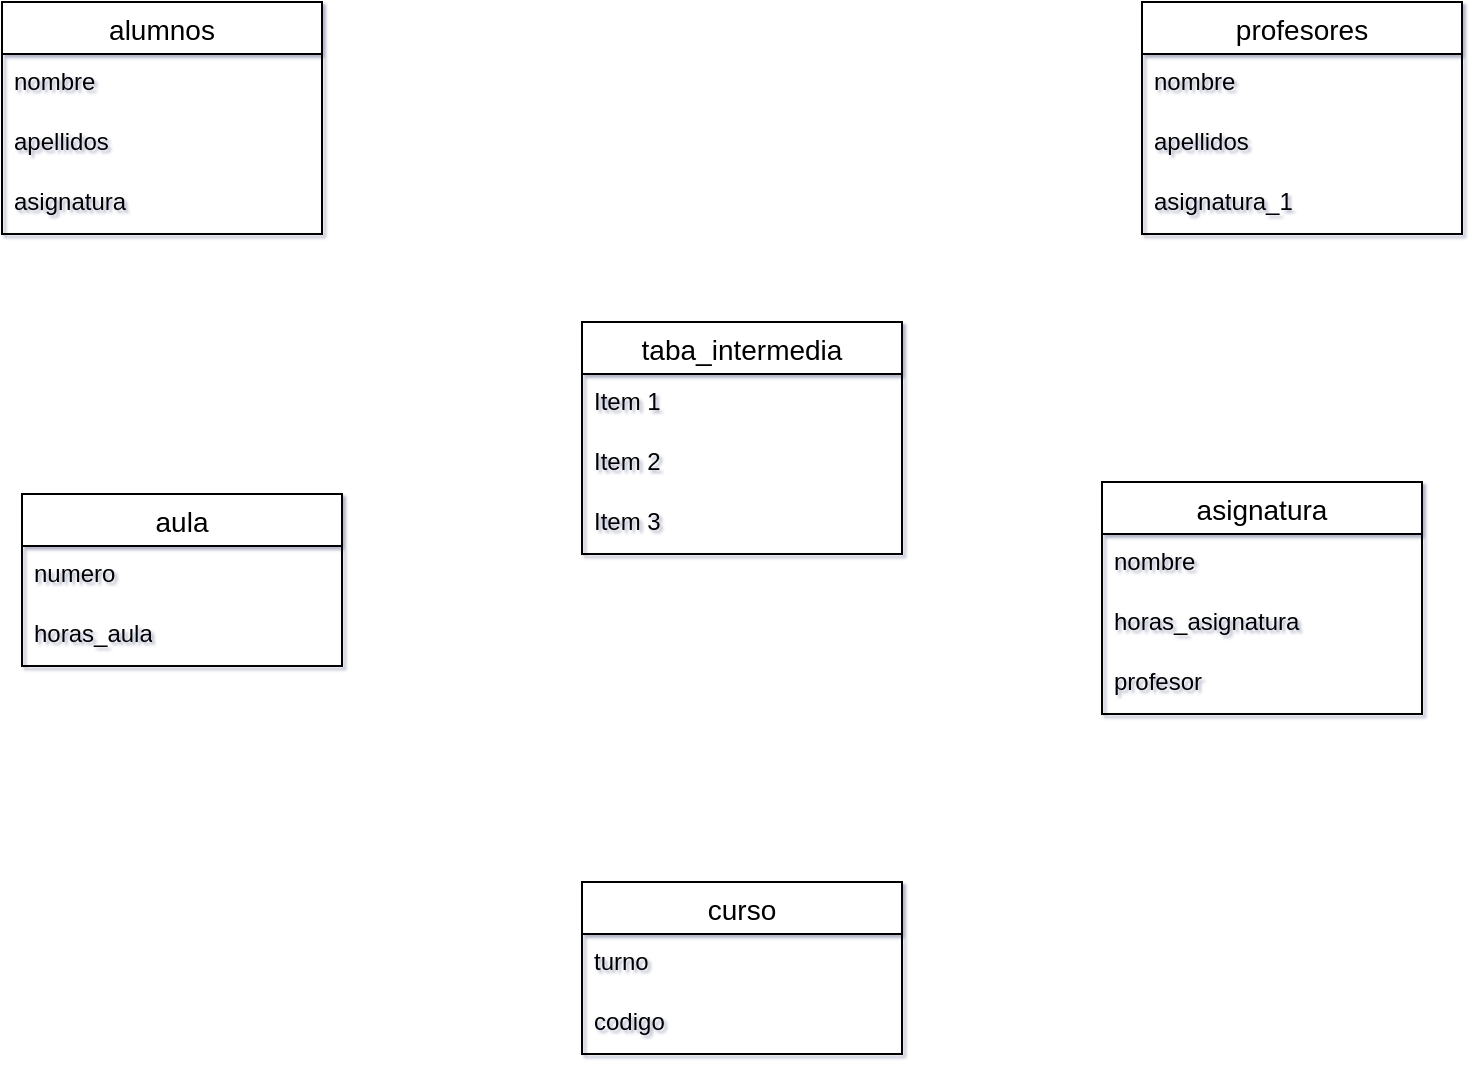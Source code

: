 <mxfile version="24.7.1" type="github">
  <diagram name="Página-1" id="Pxquvf71-UIzf5PyOPTB">
    <mxGraphModel dx="1143" dy="594" grid="1" gridSize="10" guides="1" tooltips="1" connect="1" arrows="1" fold="1" page="1" pageScale="1" pageWidth="827" pageHeight="1169" background="none" math="0" shadow="1">
      <root>
        <mxCell id="0" />
        <mxCell id="1" parent="0" />
        <mxCell id="FWjUTEeIuZr69k5-cDUC-1" value="alumnos" style="swimlane;fontStyle=0;childLayout=stackLayout;horizontal=1;startSize=26;horizontalStack=0;resizeParent=1;resizeParentMax=0;resizeLast=0;collapsible=1;marginBottom=0;align=center;fontSize=14;" vertex="1" parent="1">
          <mxGeometry x="60" y="50" width="160" height="116" as="geometry" />
        </mxCell>
        <mxCell id="FWjUTEeIuZr69k5-cDUC-2" value="nombre" style="text;strokeColor=none;fillColor=none;spacingLeft=4;spacingRight=4;overflow=hidden;rotatable=0;points=[[0,0.5],[1,0.5]];portConstraint=eastwest;fontSize=12;whiteSpace=wrap;html=1;" vertex="1" parent="FWjUTEeIuZr69k5-cDUC-1">
          <mxGeometry y="26" width="160" height="30" as="geometry" />
        </mxCell>
        <mxCell id="FWjUTEeIuZr69k5-cDUC-3" value="apellidos" style="text;strokeColor=none;fillColor=none;spacingLeft=4;spacingRight=4;overflow=hidden;rotatable=0;points=[[0,0.5],[1,0.5]];portConstraint=eastwest;fontSize=12;whiteSpace=wrap;html=1;" vertex="1" parent="FWjUTEeIuZr69k5-cDUC-1">
          <mxGeometry y="56" width="160" height="30" as="geometry" />
        </mxCell>
        <mxCell id="FWjUTEeIuZr69k5-cDUC-26" value="asignatura" style="text;strokeColor=none;fillColor=none;spacingLeft=4;spacingRight=4;overflow=hidden;rotatable=0;points=[[0,0.5],[1,0.5]];portConstraint=eastwest;fontSize=12;whiteSpace=wrap;html=1;" vertex="1" parent="FWjUTEeIuZr69k5-cDUC-1">
          <mxGeometry y="86" width="160" height="30" as="geometry" />
        </mxCell>
        <mxCell id="FWjUTEeIuZr69k5-cDUC-5" value="profesores" style="swimlane;fontStyle=0;childLayout=stackLayout;horizontal=1;startSize=26;horizontalStack=0;resizeParent=1;resizeParentMax=0;resizeLast=0;collapsible=1;marginBottom=0;align=center;fontSize=14;" vertex="1" parent="1">
          <mxGeometry x="630" y="50" width="160" height="116" as="geometry" />
        </mxCell>
        <mxCell id="FWjUTEeIuZr69k5-cDUC-6" value="nombre" style="text;strokeColor=none;fillColor=none;spacingLeft=4;spacingRight=4;overflow=hidden;rotatable=0;points=[[0,0.5],[1,0.5]];portConstraint=eastwest;fontSize=12;whiteSpace=wrap;html=1;" vertex="1" parent="FWjUTEeIuZr69k5-cDUC-5">
          <mxGeometry y="26" width="160" height="30" as="geometry" />
        </mxCell>
        <mxCell id="FWjUTEeIuZr69k5-cDUC-7" value="apellidos" style="text;strokeColor=none;fillColor=none;spacingLeft=4;spacingRight=4;overflow=hidden;rotatable=0;points=[[0,0.5],[1,0.5]];portConstraint=eastwest;fontSize=12;whiteSpace=wrap;html=1;" vertex="1" parent="FWjUTEeIuZr69k5-cDUC-5">
          <mxGeometry y="56" width="160" height="30" as="geometry" />
        </mxCell>
        <mxCell id="FWjUTEeIuZr69k5-cDUC-8" value="asignatura_1" style="text;strokeColor=none;fillColor=none;spacingLeft=4;spacingRight=4;overflow=hidden;rotatable=0;points=[[0,0.5],[1,0.5]];portConstraint=eastwest;fontSize=12;whiteSpace=wrap;html=1;" vertex="1" parent="FWjUTEeIuZr69k5-cDUC-5">
          <mxGeometry y="86" width="160" height="30" as="geometry" />
        </mxCell>
        <mxCell id="FWjUTEeIuZr69k5-cDUC-9" value="taba_intermedia" style="swimlane;fontStyle=0;childLayout=stackLayout;horizontal=1;startSize=26;horizontalStack=0;resizeParent=1;resizeParentMax=0;resizeLast=0;collapsible=1;marginBottom=0;align=center;fontSize=14;" vertex="1" parent="1">
          <mxGeometry x="350" y="210" width="160" height="116" as="geometry" />
        </mxCell>
        <mxCell id="FWjUTEeIuZr69k5-cDUC-10" value="Item 1" style="text;strokeColor=none;fillColor=none;spacingLeft=4;spacingRight=4;overflow=hidden;rotatable=0;points=[[0,0.5],[1,0.5]];portConstraint=eastwest;fontSize=12;whiteSpace=wrap;html=1;" vertex="1" parent="FWjUTEeIuZr69k5-cDUC-9">
          <mxGeometry y="26" width="160" height="30" as="geometry" />
        </mxCell>
        <mxCell id="FWjUTEeIuZr69k5-cDUC-11" value="Item 2" style="text;strokeColor=none;fillColor=none;spacingLeft=4;spacingRight=4;overflow=hidden;rotatable=0;points=[[0,0.5],[1,0.5]];portConstraint=eastwest;fontSize=12;whiteSpace=wrap;html=1;" vertex="1" parent="FWjUTEeIuZr69k5-cDUC-9">
          <mxGeometry y="56" width="160" height="30" as="geometry" />
        </mxCell>
        <mxCell id="FWjUTEeIuZr69k5-cDUC-12" value="Item 3" style="text;strokeColor=none;fillColor=none;spacingLeft=4;spacingRight=4;overflow=hidden;rotatable=0;points=[[0,0.5],[1,0.5]];portConstraint=eastwest;fontSize=12;whiteSpace=wrap;html=1;" vertex="1" parent="FWjUTEeIuZr69k5-cDUC-9">
          <mxGeometry y="86" width="160" height="30" as="geometry" />
        </mxCell>
        <mxCell id="FWjUTEeIuZr69k5-cDUC-13" value="aula" style="swimlane;fontStyle=0;childLayout=stackLayout;horizontal=1;startSize=26;horizontalStack=0;resizeParent=1;resizeParentMax=0;resizeLast=0;collapsible=1;marginBottom=0;align=center;fontSize=14;" vertex="1" parent="1">
          <mxGeometry x="70" y="296" width="160" height="86" as="geometry" />
        </mxCell>
        <mxCell id="FWjUTEeIuZr69k5-cDUC-14" value="numero" style="text;strokeColor=none;fillColor=none;spacingLeft=4;spacingRight=4;overflow=hidden;rotatable=0;points=[[0,0.5],[1,0.5]];portConstraint=eastwest;fontSize=12;whiteSpace=wrap;html=1;" vertex="1" parent="FWjUTEeIuZr69k5-cDUC-13">
          <mxGeometry y="26" width="160" height="30" as="geometry" />
        </mxCell>
        <mxCell id="FWjUTEeIuZr69k5-cDUC-15" value="horas_aula" style="text;strokeColor=none;fillColor=none;spacingLeft=4;spacingRight=4;overflow=hidden;rotatable=0;points=[[0,0.5],[1,0.5]];portConstraint=eastwest;fontSize=12;whiteSpace=wrap;html=1;" vertex="1" parent="FWjUTEeIuZr69k5-cDUC-13">
          <mxGeometry y="56" width="160" height="30" as="geometry" />
        </mxCell>
        <mxCell id="FWjUTEeIuZr69k5-cDUC-17" value="asignatura" style="swimlane;fontStyle=0;childLayout=stackLayout;horizontal=1;startSize=26;horizontalStack=0;resizeParent=1;resizeParentMax=0;resizeLast=0;collapsible=1;marginBottom=0;align=center;fontSize=14;" vertex="1" parent="1">
          <mxGeometry x="610" y="290" width="160" height="116" as="geometry" />
        </mxCell>
        <mxCell id="FWjUTEeIuZr69k5-cDUC-18" value="nombre" style="text;strokeColor=none;fillColor=none;spacingLeft=4;spacingRight=4;overflow=hidden;rotatable=0;points=[[0,0.5],[1,0.5]];portConstraint=eastwest;fontSize=12;whiteSpace=wrap;html=1;" vertex="1" parent="FWjUTEeIuZr69k5-cDUC-17">
          <mxGeometry y="26" width="160" height="30" as="geometry" />
        </mxCell>
        <mxCell id="FWjUTEeIuZr69k5-cDUC-19" value="horas_asignatura" style="text;strokeColor=none;fillColor=none;spacingLeft=4;spacingRight=4;overflow=hidden;rotatable=0;points=[[0,0.5],[1,0.5]];portConstraint=eastwest;fontSize=12;whiteSpace=wrap;html=1;" vertex="1" parent="FWjUTEeIuZr69k5-cDUC-17">
          <mxGeometry y="56" width="160" height="30" as="geometry" />
        </mxCell>
        <mxCell id="FWjUTEeIuZr69k5-cDUC-31" value="profesor" style="text;strokeColor=none;fillColor=none;spacingLeft=4;spacingRight=4;overflow=hidden;rotatable=0;points=[[0,0.5],[1,0.5]];portConstraint=eastwest;fontSize=12;whiteSpace=wrap;html=1;" vertex="1" parent="FWjUTEeIuZr69k5-cDUC-17">
          <mxGeometry y="86" width="160" height="30" as="geometry" />
        </mxCell>
        <mxCell id="FWjUTEeIuZr69k5-cDUC-21" value="curso" style="swimlane;fontStyle=0;childLayout=stackLayout;horizontal=1;startSize=26;horizontalStack=0;resizeParent=1;resizeParentMax=0;resizeLast=0;collapsible=1;marginBottom=0;align=center;fontSize=14;" vertex="1" parent="1">
          <mxGeometry x="350" y="490" width="160" height="86" as="geometry" />
        </mxCell>
        <mxCell id="FWjUTEeIuZr69k5-cDUC-23" value="turno" style="text;strokeColor=none;fillColor=none;spacingLeft=4;spacingRight=4;overflow=hidden;rotatable=0;points=[[0,0.5],[1,0.5]];portConstraint=eastwest;fontSize=12;whiteSpace=wrap;html=1;" vertex="1" parent="FWjUTEeIuZr69k5-cDUC-21">
          <mxGeometry y="26" width="160" height="30" as="geometry" />
        </mxCell>
        <mxCell id="FWjUTEeIuZr69k5-cDUC-30" value="codigo" style="text;strokeColor=none;fillColor=none;spacingLeft=4;spacingRight=4;overflow=hidden;rotatable=0;points=[[0,0.5],[1,0.5]];portConstraint=eastwest;fontSize=12;whiteSpace=wrap;html=1;" vertex="1" parent="FWjUTEeIuZr69k5-cDUC-21">
          <mxGeometry y="56" width="160" height="30" as="geometry" />
        </mxCell>
      </root>
    </mxGraphModel>
  </diagram>
</mxfile>
